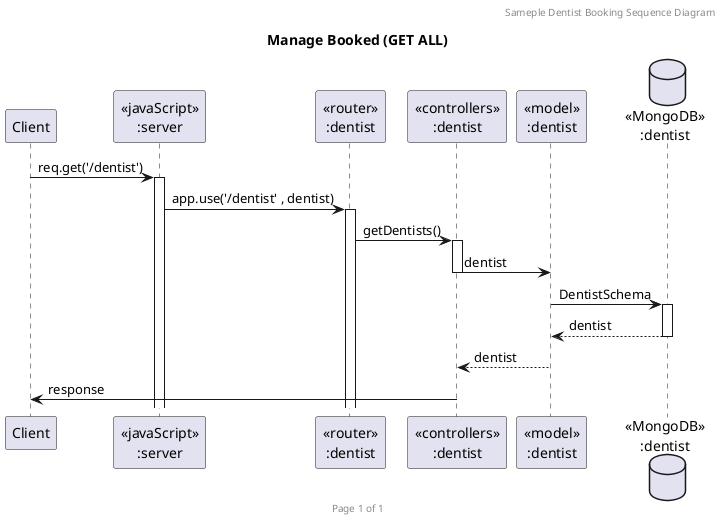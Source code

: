 @startuml Manage Dentist (GET ALL)

header Sameple Dentist Booking Sequence Diagram
footer Page %page% of %lastpage%
title "Manage Booked (GET ALL)"

participant "Client" as client
participant "<<javaScript>>\n:server" as server
participant "<<router>>\n:dentist" as routerDentist
participant "<<controllers>>\n:dentist" as controllersDentist
participant "<<model>>\n:dentist" as modelDentist
database "<<MongoDB>>\n:dentist" as DentistDatabase

client->server ++:req.get('/dentist')
server->routerDentist ++:app.use('/dentist' , dentist)
routerDentist -> controllersDentist ++:getDentists()
controllersDentist -> modelDentist --:dentist
modelDentist ->DentistDatabase ++: DentistSchema
DentistDatabase --> modelDentist --: dentist
controllersDentist <-- modelDentist --:dentist

controllersDentist->client --:response

@enduml